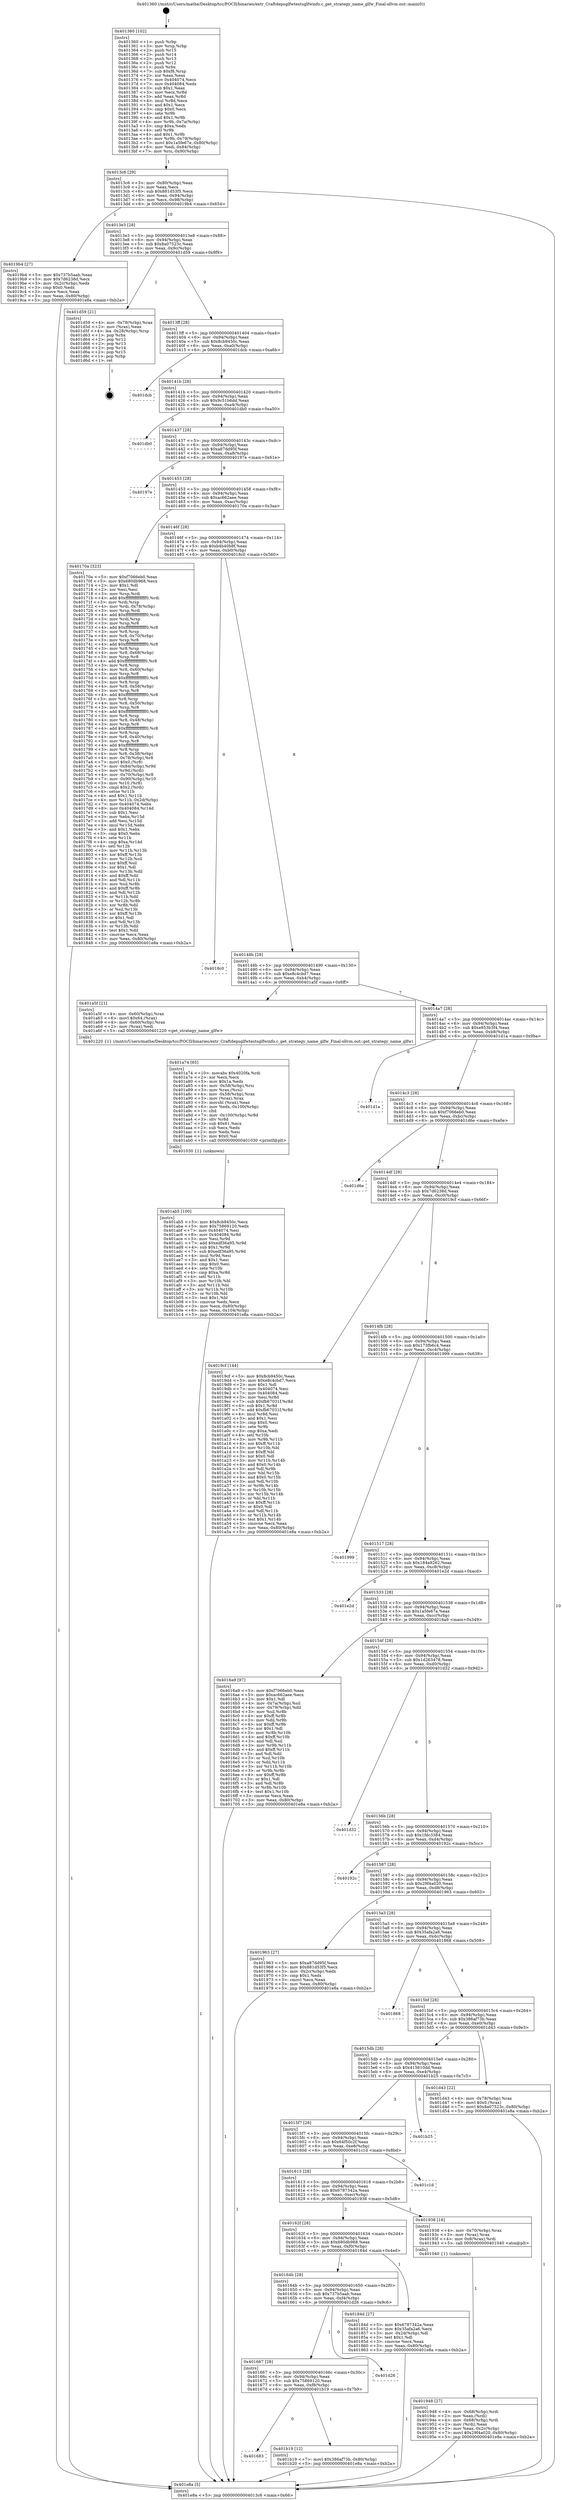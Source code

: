 digraph "0x401360" {
  label = "0x401360 (/mnt/c/Users/mathe/Desktop/tcc/POCII/binaries/extr_Craftdepsglfwtestsglfwinfo.c_get_strategy_name_glfw_Final-ollvm.out::main(0))"
  labelloc = "t"
  node[shape=record]

  Entry [label="",width=0.3,height=0.3,shape=circle,fillcolor=black,style=filled]
  "0x4013c6" [label="{
     0x4013c6 [29]\l
     | [instrs]\l
     &nbsp;&nbsp;0x4013c6 \<+3\>: mov -0x80(%rbp),%eax\l
     &nbsp;&nbsp;0x4013c9 \<+2\>: mov %eax,%ecx\l
     &nbsp;&nbsp;0x4013cb \<+6\>: sub $0x881d53f5,%ecx\l
     &nbsp;&nbsp;0x4013d1 \<+6\>: mov %eax,-0x94(%rbp)\l
     &nbsp;&nbsp;0x4013d7 \<+6\>: mov %ecx,-0x98(%rbp)\l
     &nbsp;&nbsp;0x4013dd \<+6\>: je 00000000004019b4 \<main+0x654\>\l
  }"]
  "0x4019b4" [label="{
     0x4019b4 [27]\l
     | [instrs]\l
     &nbsp;&nbsp;0x4019b4 \<+5\>: mov $0x737b5aab,%eax\l
     &nbsp;&nbsp;0x4019b9 \<+5\>: mov $0x7d6238d,%ecx\l
     &nbsp;&nbsp;0x4019be \<+3\>: mov -0x2c(%rbp),%edx\l
     &nbsp;&nbsp;0x4019c1 \<+3\>: cmp $0x0,%edx\l
     &nbsp;&nbsp;0x4019c4 \<+3\>: cmove %ecx,%eax\l
     &nbsp;&nbsp;0x4019c7 \<+3\>: mov %eax,-0x80(%rbp)\l
     &nbsp;&nbsp;0x4019ca \<+5\>: jmp 0000000000401e8a \<main+0xb2a\>\l
  }"]
  "0x4013e3" [label="{
     0x4013e3 [28]\l
     | [instrs]\l
     &nbsp;&nbsp;0x4013e3 \<+5\>: jmp 00000000004013e8 \<main+0x88\>\l
     &nbsp;&nbsp;0x4013e8 \<+6\>: mov -0x94(%rbp),%eax\l
     &nbsp;&nbsp;0x4013ee \<+5\>: sub $0x8a07523c,%eax\l
     &nbsp;&nbsp;0x4013f3 \<+6\>: mov %eax,-0x9c(%rbp)\l
     &nbsp;&nbsp;0x4013f9 \<+6\>: je 0000000000401d59 \<main+0x9f9\>\l
  }"]
  Exit [label="",width=0.3,height=0.3,shape=circle,fillcolor=black,style=filled,peripheries=2]
  "0x401d59" [label="{
     0x401d59 [21]\l
     | [instrs]\l
     &nbsp;&nbsp;0x401d59 \<+4\>: mov -0x78(%rbp),%rax\l
     &nbsp;&nbsp;0x401d5d \<+2\>: mov (%rax),%eax\l
     &nbsp;&nbsp;0x401d5f \<+4\>: lea -0x28(%rbp),%rsp\l
     &nbsp;&nbsp;0x401d63 \<+1\>: pop %rbx\l
     &nbsp;&nbsp;0x401d64 \<+2\>: pop %r12\l
     &nbsp;&nbsp;0x401d66 \<+2\>: pop %r13\l
     &nbsp;&nbsp;0x401d68 \<+2\>: pop %r14\l
     &nbsp;&nbsp;0x401d6a \<+2\>: pop %r15\l
     &nbsp;&nbsp;0x401d6c \<+1\>: pop %rbp\l
     &nbsp;&nbsp;0x401d6d \<+1\>: ret\l
  }"]
  "0x4013ff" [label="{
     0x4013ff [28]\l
     | [instrs]\l
     &nbsp;&nbsp;0x4013ff \<+5\>: jmp 0000000000401404 \<main+0xa4\>\l
     &nbsp;&nbsp;0x401404 \<+6\>: mov -0x94(%rbp),%eax\l
     &nbsp;&nbsp;0x40140a \<+5\>: sub $0x8cb9450c,%eax\l
     &nbsp;&nbsp;0x40140f \<+6\>: mov %eax,-0xa0(%rbp)\l
     &nbsp;&nbsp;0x401415 \<+6\>: je 0000000000401dcb \<main+0xa6b\>\l
  }"]
  "0x401683" [label="{
     0x401683\l
  }", style=dashed]
  "0x401dcb" [label="{
     0x401dcb\l
  }", style=dashed]
  "0x40141b" [label="{
     0x40141b [28]\l
     | [instrs]\l
     &nbsp;&nbsp;0x40141b \<+5\>: jmp 0000000000401420 \<main+0xc0\>\l
     &nbsp;&nbsp;0x401420 \<+6\>: mov -0x94(%rbp),%eax\l
     &nbsp;&nbsp;0x401426 \<+5\>: sub $0x9c51b6dd,%eax\l
     &nbsp;&nbsp;0x40142b \<+6\>: mov %eax,-0xa4(%rbp)\l
     &nbsp;&nbsp;0x401431 \<+6\>: je 0000000000401db0 \<main+0xa50\>\l
  }"]
  "0x401b19" [label="{
     0x401b19 [12]\l
     | [instrs]\l
     &nbsp;&nbsp;0x401b19 \<+7\>: movl $0x386af73b,-0x80(%rbp)\l
     &nbsp;&nbsp;0x401b20 \<+5\>: jmp 0000000000401e8a \<main+0xb2a\>\l
  }"]
  "0x401db0" [label="{
     0x401db0\l
  }", style=dashed]
  "0x401437" [label="{
     0x401437 [28]\l
     | [instrs]\l
     &nbsp;&nbsp;0x401437 \<+5\>: jmp 000000000040143c \<main+0xdc\>\l
     &nbsp;&nbsp;0x40143c \<+6\>: mov -0x94(%rbp),%eax\l
     &nbsp;&nbsp;0x401442 \<+5\>: sub $0xa87dd95f,%eax\l
     &nbsp;&nbsp;0x401447 \<+6\>: mov %eax,-0xa8(%rbp)\l
     &nbsp;&nbsp;0x40144d \<+6\>: je 000000000040197e \<main+0x61e\>\l
  }"]
  "0x401667" [label="{
     0x401667 [28]\l
     | [instrs]\l
     &nbsp;&nbsp;0x401667 \<+5\>: jmp 000000000040166c \<main+0x30c\>\l
     &nbsp;&nbsp;0x40166c \<+6\>: mov -0x94(%rbp),%eax\l
     &nbsp;&nbsp;0x401672 \<+5\>: sub $0x75869120,%eax\l
     &nbsp;&nbsp;0x401677 \<+6\>: mov %eax,-0xf8(%rbp)\l
     &nbsp;&nbsp;0x40167d \<+6\>: je 0000000000401b19 \<main+0x7b9\>\l
  }"]
  "0x40197e" [label="{
     0x40197e\l
  }", style=dashed]
  "0x401453" [label="{
     0x401453 [28]\l
     | [instrs]\l
     &nbsp;&nbsp;0x401453 \<+5\>: jmp 0000000000401458 \<main+0xf8\>\l
     &nbsp;&nbsp;0x401458 \<+6\>: mov -0x94(%rbp),%eax\l
     &nbsp;&nbsp;0x40145e \<+5\>: sub $0xac662aee,%eax\l
     &nbsp;&nbsp;0x401463 \<+6\>: mov %eax,-0xac(%rbp)\l
     &nbsp;&nbsp;0x401469 \<+6\>: je 000000000040170a \<main+0x3aa\>\l
  }"]
  "0x401d26" [label="{
     0x401d26\l
  }", style=dashed]
  "0x40170a" [label="{
     0x40170a [323]\l
     | [instrs]\l
     &nbsp;&nbsp;0x40170a \<+5\>: mov $0xf7066eb0,%eax\l
     &nbsp;&nbsp;0x40170f \<+5\>: mov $0x680db968,%ecx\l
     &nbsp;&nbsp;0x401714 \<+2\>: mov $0x1,%dl\l
     &nbsp;&nbsp;0x401716 \<+2\>: xor %esi,%esi\l
     &nbsp;&nbsp;0x401718 \<+3\>: mov %rsp,%rdi\l
     &nbsp;&nbsp;0x40171b \<+4\>: add $0xfffffffffffffff0,%rdi\l
     &nbsp;&nbsp;0x40171f \<+3\>: mov %rdi,%rsp\l
     &nbsp;&nbsp;0x401722 \<+4\>: mov %rdi,-0x78(%rbp)\l
     &nbsp;&nbsp;0x401726 \<+3\>: mov %rsp,%rdi\l
     &nbsp;&nbsp;0x401729 \<+4\>: add $0xfffffffffffffff0,%rdi\l
     &nbsp;&nbsp;0x40172d \<+3\>: mov %rdi,%rsp\l
     &nbsp;&nbsp;0x401730 \<+3\>: mov %rsp,%r8\l
     &nbsp;&nbsp;0x401733 \<+4\>: add $0xfffffffffffffff0,%r8\l
     &nbsp;&nbsp;0x401737 \<+3\>: mov %r8,%rsp\l
     &nbsp;&nbsp;0x40173a \<+4\>: mov %r8,-0x70(%rbp)\l
     &nbsp;&nbsp;0x40173e \<+3\>: mov %rsp,%r8\l
     &nbsp;&nbsp;0x401741 \<+4\>: add $0xfffffffffffffff0,%r8\l
     &nbsp;&nbsp;0x401745 \<+3\>: mov %r8,%rsp\l
     &nbsp;&nbsp;0x401748 \<+4\>: mov %r8,-0x68(%rbp)\l
     &nbsp;&nbsp;0x40174c \<+3\>: mov %rsp,%r8\l
     &nbsp;&nbsp;0x40174f \<+4\>: add $0xfffffffffffffff0,%r8\l
     &nbsp;&nbsp;0x401753 \<+3\>: mov %r8,%rsp\l
     &nbsp;&nbsp;0x401756 \<+4\>: mov %r8,-0x60(%rbp)\l
     &nbsp;&nbsp;0x40175a \<+3\>: mov %rsp,%r8\l
     &nbsp;&nbsp;0x40175d \<+4\>: add $0xfffffffffffffff0,%r8\l
     &nbsp;&nbsp;0x401761 \<+3\>: mov %r8,%rsp\l
     &nbsp;&nbsp;0x401764 \<+4\>: mov %r8,-0x58(%rbp)\l
     &nbsp;&nbsp;0x401768 \<+3\>: mov %rsp,%r8\l
     &nbsp;&nbsp;0x40176b \<+4\>: add $0xfffffffffffffff0,%r8\l
     &nbsp;&nbsp;0x40176f \<+3\>: mov %r8,%rsp\l
     &nbsp;&nbsp;0x401772 \<+4\>: mov %r8,-0x50(%rbp)\l
     &nbsp;&nbsp;0x401776 \<+3\>: mov %rsp,%r8\l
     &nbsp;&nbsp;0x401779 \<+4\>: add $0xfffffffffffffff0,%r8\l
     &nbsp;&nbsp;0x40177d \<+3\>: mov %r8,%rsp\l
     &nbsp;&nbsp;0x401780 \<+4\>: mov %r8,-0x48(%rbp)\l
     &nbsp;&nbsp;0x401784 \<+3\>: mov %rsp,%r8\l
     &nbsp;&nbsp;0x401787 \<+4\>: add $0xfffffffffffffff0,%r8\l
     &nbsp;&nbsp;0x40178b \<+3\>: mov %r8,%rsp\l
     &nbsp;&nbsp;0x40178e \<+4\>: mov %r8,-0x40(%rbp)\l
     &nbsp;&nbsp;0x401792 \<+3\>: mov %rsp,%r8\l
     &nbsp;&nbsp;0x401795 \<+4\>: add $0xfffffffffffffff0,%r8\l
     &nbsp;&nbsp;0x401799 \<+3\>: mov %r8,%rsp\l
     &nbsp;&nbsp;0x40179c \<+4\>: mov %r8,-0x38(%rbp)\l
     &nbsp;&nbsp;0x4017a0 \<+4\>: mov -0x78(%rbp),%r8\l
     &nbsp;&nbsp;0x4017a4 \<+7\>: movl $0x0,(%r8)\l
     &nbsp;&nbsp;0x4017ab \<+7\>: mov -0x84(%rbp),%r9d\l
     &nbsp;&nbsp;0x4017b2 \<+3\>: mov %r9d,(%rdi)\l
     &nbsp;&nbsp;0x4017b5 \<+4\>: mov -0x70(%rbp),%r8\l
     &nbsp;&nbsp;0x4017b9 \<+7\>: mov -0x90(%rbp),%r10\l
     &nbsp;&nbsp;0x4017c0 \<+3\>: mov %r10,(%r8)\l
     &nbsp;&nbsp;0x4017c3 \<+3\>: cmpl $0x2,(%rdi)\l
     &nbsp;&nbsp;0x4017c6 \<+4\>: setne %r11b\l
     &nbsp;&nbsp;0x4017ca \<+4\>: and $0x1,%r11b\l
     &nbsp;&nbsp;0x4017ce \<+4\>: mov %r11b,-0x2d(%rbp)\l
     &nbsp;&nbsp;0x4017d2 \<+7\>: mov 0x404074,%ebx\l
     &nbsp;&nbsp;0x4017d9 \<+8\>: mov 0x404084,%r14d\l
     &nbsp;&nbsp;0x4017e1 \<+3\>: sub $0x1,%esi\l
     &nbsp;&nbsp;0x4017e4 \<+3\>: mov %ebx,%r15d\l
     &nbsp;&nbsp;0x4017e7 \<+3\>: add %esi,%r15d\l
     &nbsp;&nbsp;0x4017ea \<+4\>: imul %r15d,%ebx\l
     &nbsp;&nbsp;0x4017ee \<+3\>: and $0x1,%ebx\l
     &nbsp;&nbsp;0x4017f1 \<+3\>: cmp $0x0,%ebx\l
     &nbsp;&nbsp;0x4017f4 \<+4\>: sete %r11b\l
     &nbsp;&nbsp;0x4017f8 \<+4\>: cmp $0xa,%r14d\l
     &nbsp;&nbsp;0x4017fc \<+4\>: setl %r12b\l
     &nbsp;&nbsp;0x401800 \<+3\>: mov %r11b,%r13b\l
     &nbsp;&nbsp;0x401803 \<+4\>: xor $0xff,%r13b\l
     &nbsp;&nbsp;0x401807 \<+3\>: mov %r12b,%sil\l
     &nbsp;&nbsp;0x40180a \<+4\>: xor $0xff,%sil\l
     &nbsp;&nbsp;0x40180e \<+3\>: xor $0x1,%dl\l
     &nbsp;&nbsp;0x401811 \<+3\>: mov %r13b,%dil\l
     &nbsp;&nbsp;0x401814 \<+4\>: and $0xff,%dil\l
     &nbsp;&nbsp;0x401818 \<+3\>: and %dl,%r11b\l
     &nbsp;&nbsp;0x40181b \<+3\>: mov %sil,%r8b\l
     &nbsp;&nbsp;0x40181e \<+4\>: and $0xff,%r8b\l
     &nbsp;&nbsp;0x401822 \<+3\>: and %dl,%r12b\l
     &nbsp;&nbsp;0x401825 \<+3\>: or %r11b,%dil\l
     &nbsp;&nbsp;0x401828 \<+3\>: or %r12b,%r8b\l
     &nbsp;&nbsp;0x40182b \<+3\>: xor %r8b,%dil\l
     &nbsp;&nbsp;0x40182e \<+3\>: or %sil,%r13b\l
     &nbsp;&nbsp;0x401831 \<+4\>: xor $0xff,%r13b\l
     &nbsp;&nbsp;0x401835 \<+3\>: or $0x1,%dl\l
     &nbsp;&nbsp;0x401838 \<+3\>: and %dl,%r13b\l
     &nbsp;&nbsp;0x40183b \<+3\>: or %r13b,%dil\l
     &nbsp;&nbsp;0x40183e \<+4\>: test $0x1,%dil\l
     &nbsp;&nbsp;0x401842 \<+3\>: cmovne %ecx,%eax\l
     &nbsp;&nbsp;0x401845 \<+3\>: mov %eax,-0x80(%rbp)\l
     &nbsp;&nbsp;0x401848 \<+5\>: jmp 0000000000401e8a \<main+0xb2a\>\l
  }"]
  "0x40146f" [label="{
     0x40146f [28]\l
     | [instrs]\l
     &nbsp;&nbsp;0x40146f \<+5\>: jmp 0000000000401474 \<main+0x114\>\l
     &nbsp;&nbsp;0x401474 \<+6\>: mov -0x94(%rbp),%eax\l
     &nbsp;&nbsp;0x40147a \<+5\>: sub $0xb4b40b8f,%eax\l
     &nbsp;&nbsp;0x40147f \<+6\>: mov %eax,-0xb0(%rbp)\l
     &nbsp;&nbsp;0x401485 \<+6\>: je 00000000004018c0 \<main+0x560\>\l
  }"]
  "0x401ab5" [label="{
     0x401ab5 [100]\l
     | [instrs]\l
     &nbsp;&nbsp;0x401ab5 \<+5\>: mov $0x8cb9450c,%ecx\l
     &nbsp;&nbsp;0x401aba \<+5\>: mov $0x75869120,%edx\l
     &nbsp;&nbsp;0x401abf \<+7\>: mov 0x404074,%esi\l
     &nbsp;&nbsp;0x401ac6 \<+8\>: mov 0x404084,%r8d\l
     &nbsp;&nbsp;0x401ace \<+3\>: mov %esi,%r9d\l
     &nbsp;&nbsp;0x401ad1 \<+7\>: add $0xedf36a95,%r9d\l
     &nbsp;&nbsp;0x401ad8 \<+4\>: sub $0x1,%r9d\l
     &nbsp;&nbsp;0x401adc \<+7\>: sub $0xedf36a95,%r9d\l
     &nbsp;&nbsp;0x401ae3 \<+4\>: imul %r9d,%esi\l
     &nbsp;&nbsp;0x401ae7 \<+3\>: and $0x1,%esi\l
     &nbsp;&nbsp;0x401aea \<+3\>: cmp $0x0,%esi\l
     &nbsp;&nbsp;0x401aed \<+4\>: sete %r10b\l
     &nbsp;&nbsp;0x401af1 \<+4\>: cmp $0xa,%r8d\l
     &nbsp;&nbsp;0x401af5 \<+4\>: setl %r11b\l
     &nbsp;&nbsp;0x401af9 \<+3\>: mov %r10b,%bl\l
     &nbsp;&nbsp;0x401afc \<+3\>: and %r11b,%bl\l
     &nbsp;&nbsp;0x401aff \<+3\>: xor %r11b,%r10b\l
     &nbsp;&nbsp;0x401b02 \<+3\>: or %r10b,%bl\l
     &nbsp;&nbsp;0x401b05 \<+3\>: test $0x1,%bl\l
     &nbsp;&nbsp;0x401b08 \<+3\>: cmovne %edx,%ecx\l
     &nbsp;&nbsp;0x401b0b \<+3\>: mov %ecx,-0x80(%rbp)\l
     &nbsp;&nbsp;0x401b0e \<+6\>: mov %eax,-0x104(%rbp)\l
     &nbsp;&nbsp;0x401b14 \<+5\>: jmp 0000000000401e8a \<main+0xb2a\>\l
  }"]
  "0x4018c0" [label="{
     0x4018c0\l
  }", style=dashed]
  "0x40148b" [label="{
     0x40148b [28]\l
     | [instrs]\l
     &nbsp;&nbsp;0x40148b \<+5\>: jmp 0000000000401490 \<main+0x130\>\l
     &nbsp;&nbsp;0x401490 \<+6\>: mov -0x94(%rbp),%eax\l
     &nbsp;&nbsp;0x401496 \<+5\>: sub $0xe8c4cbd7,%eax\l
     &nbsp;&nbsp;0x40149b \<+6\>: mov %eax,-0xb4(%rbp)\l
     &nbsp;&nbsp;0x4014a1 \<+6\>: je 0000000000401a5f \<main+0x6ff\>\l
  }"]
  "0x401a74" [label="{
     0x401a74 [65]\l
     | [instrs]\l
     &nbsp;&nbsp;0x401a74 \<+10\>: movabs $0x4020fa,%rdi\l
     &nbsp;&nbsp;0x401a7e \<+2\>: xor %ecx,%ecx\l
     &nbsp;&nbsp;0x401a80 \<+5\>: mov $0x1a,%edx\l
     &nbsp;&nbsp;0x401a85 \<+4\>: mov -0x58(%rbp),%rsi\l
     &nbsp;&nbsp;0x401a89 \<+3\>: mov %rax,(%rsi)\l
     &nbsp;&nbsp;0x401a8c \<+4\>: mov -0x58(%rbp),%rax\l
     &nbsp;&nbsp;0x401a90 \<+3\>: mov (%rax),%rax\l
     &nbsp;&nbsp;0x401a93 \<+3\>: movsbl (%rax),%eax\l
     &nbsp;&nbsp;0x401a96 \<+6\>: mov %edx,-0x100(%rbp)\l
     &nbsp;&nbsp;0x401a9c \<+1\>: cltd\l
     &nbsp;&nbsp;0x401a9d \<+7\>: mov -0x100(%rbp),%r8d\l
     &nbsp;&nbsp;0x401aa4 \<+3\>: idiv %r8d\l
     &nbsp;&nbsp;0x401aa7 \<+3\>: sub $0x61,%ecx\l
     &nbsp;&nbsp;0x401aaa \<+2\>: sub %ecx,%edx\l
     &nbsp;&nbsp;0x401aac \<+2\>: mov %edx,%esi\l
     &nbsp;&nbsp;0x401aae \<+2\>: mov $0x0,%al\l
     &nbsp;&nbsp;0x401ab0 \<+5\>: call 0000000000401030 \<printf@plt\>\l
     | [calls]\l
     &nbsp;&nbsp;0x401030 \{1\} (unknown)\l
  }"]
  "0x401a5f" [label="{
     0x401a5f [21]\l
     | [instrs]\l
     &nbsp;&nbsp;0x401a5f \<+4\>: mov -0x60(%rbp),%rax\l
     &nbsp;&nbsp;0x401a63 \<+6\>: movl $0x64,(%rax)\l
     &nbsp;&nbsp;0x401a69 \<+4\>: mov -0x60(%rbp),%rax\l
     &nbsp;&nbsp;0x401a6d \<+2\>: mov (%rax),%edi\l
     &nbsp;&nbsp;0x401a6f \<+5\>: call 0000000000401220 \<get_strategy_name_glfw\>\l
     | [calls]\l
     &nbsp;&nbsp;0x401220 \{1\} (/mnt/c/Users/mathe/Desktop/tcc/POCII/binaries/extr_Craftdepsglfwtestsglfwinfo.c_get_strategy_name_glfw_Final-ollvm.out::get_strategy_name_glfw)\l
  }"]
  "0x4014a7" [label="{
     0x4014a7 [28]\l
     | [instrs]\l
     &nbsp;&nbsp;0x4014a7 \<+5\>: jmp 00000000004014ac \<main+0x14c\>\l
     &nbsp;&nbsp;0x4014ac \<+6\>: mov -0x94(%rbp),%eax\l
     &nbsp;&nbsp;0x4014b2 \<+5\>: sub $0xe953b3f4,%eax\l
     &nbsp;&nbsp;0x4014b7 \<+6\>: mov %eax,-0xb8(%rbp)\l
     &nbsp;&nbsp;0x4014bd \<+6\>: je 0000000000401d1a \<main+0x9ba\>\l
  }"]
  "0x401948" [label="{
     0x401948 [27]\l
     | [instrs]\l
     &nbsp;&nbsp;0x401948 \<+4\>: mov -0x68(%rbp),%rdi\l
     &nbsp;&nbsp;0x40194c \<+2\>: mov %eax,(%rdi)\l
     &nbsp;&nbsp;0x40194e \<+4\>: mov -0x68(%rbp),%rdi\l
     &nbsp;&nbsp;0x401952 \<+2\>: mov (%rdi),%eax\l
     &nbsp;&nbsp;0x401954 \<+3\>: mov %eax,-0x2c(%rbp)\l
     &nbsp;&nbsp;0x401957 \<+7\>: movl $0x29f4a020,-0x80(%rbp)\l
     &nbsp;&nbsp;0x40195e \<+5\>: jmp 0000000000401e8a \<main+0xb2a\>\l
  }"]
  "0x401d1a" [label="{
     0x401d1a\l
  }", style=dashed]
  "0x4014c3" [label="{
     0x4014c3 [28]\l
     | [instrs]\l
     &nbsp;&nbsp;0x4014c3 \<+5\>: jmp 00000000004014c8 \<main+0x168\>\l
     &nbsp;&nbsp;0x4014c8 \<+6\>: mov -0x94(%rbp),%eax\l
     &nbsp;&nbsp;0x4014ce \<+5\>: sub $0xf7066eb0,%eax\l
     &nbsp;&nbsp;0x4014d3 \<+6\>: mov %eax,-0xbc(%rbp)\l
     &nbsp;&nbsp;0x4014d9 \<+6\>: je 0000000000401d6e \<main+0xa0e\>\l
  }"]
  "0x40164b" [label="{
     0x40164b [28]\l
     | [instrs]\l
     &nbsp;&nbsp;0x40164b \<+5\>: jmp 0000000000401650 \<main+0x2f0\>\l
     &nbsp;&nbsp;0x401650 \<+6\>: mov -0x94(%rbp),%eax\l
     &nbsp;&nbsp;0x401656 \<+5\>: sub $0x737b5aab,%eax\l
     &nbsp;&nbsp;0x40165b \<+6\>: mov %eax,-0xf4(%rbp)\l
     &nbsp;&nbsp;0x401661 \<+6\>: je 0000000000401d26 \<main+0x9c6\>\l
  }"]
  "0x401d6e" [label="{
     0x401d6e\l
  }", style=dashed]
  "0x4014df" [label="{
     0x4014df [28]\l
     | [instrs]\l
     &nbsp;&nbsp;0x4014df \<+5\>: jmp 00000000004014e4 \<main+0x184\>\l
     &nbsp;&nbsp;0x4014e4 \<+6\>: mov -0x94(%rbp),%eax\l
     &nbsp;&nbsp;0x4014ea \<+5\>: sub $0x7d6238d,%eax\l
     &nbsp;&nbsp;0x4014ef \<+6\>: mov %eax,-0xc0(%rbp)\l
     &nbsp;&nbsp;0x4014f5 \<+6\>: je 00000000004019cf \<main+0x66f\>\l
  }"]
  "0x40184d" [label="{
     0x40184d [27]\l
     | [instrs]\l
     &nbsp;&nbsp;0x40184d \<+5\>: mov $0x6787342a,%eax\l
     &nbsp;&nbsp;0x401852 \<+5\>: mov $0x35afa2a6,%ecx\l
     &nbsp;&nbsp;0x401857 \<+3\>: mov -0x2d(%rbp),%dl\l
     &nbsp;&nbsp;0x40185a \<+3\>: test $0x1,%dl\l
     &nbsp;&nbsp;0x40185d \<+3\>: cmovne %ecx,%eax\l
     &nbsp;&nbsp;0x401860 \<+3\>: mov %eax,-0x80(%rbp)\l
     &nbsp;&nbsp;0x401863 \<+5\>: jmp 0000000000401e8a \<main+0xb2a\>\l
  }"]
  "0x4019cf" [label="{
     0x4019cf [144]\l
     | [instrs]\l
     &nbsp;&nbsp;0x4019cf \<+5\>: mov $0x8cb9450c,%eax\l
     &nbsp;&nbsp;0x4019d4 \<+5\>: mov $0xe8c4cbd7,%ecx\l
     &nbsp;&nbsp;0x4019d9 \<+2\>: mov $0x1,%dl\l
     &nbsp;&nbsp;0x4019db \<+7\>: mov 0x404074,%esi\l
     &nbsp;&nbsp;0x4019e2 \<+7\>: mov 0x404084,%edi\l
     &nbsp;&nbsp;0x4019e9 \<+3\>: mov %esi,%r8d\l
     &nbsp;&nbsp;0x4019ec \<+7\>: sub $0xfb67031f,%r8d\l
     &nbsp;&nbsp;0x4019f3 \<+4\>: sub $0x1,%r8d\l
     &nbsp;&nbsp;0x4019f7 \<+7\>: add $0xfb67031f,%r8d\l
     &nbsp;&nbsp;0x4019fe \<+4\>: imul %r8d,%esi\l
     &nbsp;&nbsp;0x401a02 \<+3\>: and $0x1,%esi\l
     &nbsp;&nbsp;0x401a05 \<+3\>: cmp $0x0,%esi\l
     &nbsp;&nbsp;0x401a08 \<+4\>: sete %r9b\l
     &nbsp;&nbsp;0x401a0c \<+3\>: cmp $0xa,%edi\l
     &nbsp;&nbsp;0x401a0f \<+4\>: setl %r10b\l
     &nbsp;&nbsp;0x401a13 \<+3\>: mov %r9b,%r11b\l
     &nbsp;&nbsp;0x401a16 \<+4\>: xor $0xff,%r11b\l
     &nbsp;&nbsp;0x401a1a \<+3\>: mov %r10b,%bl\l
     &nbsp;&nbsp;0x401a1d \<+3\>: xor $0xff,%bl\l
     &nbsp;&nbsp;0x401a20 \<+3\>: xor $0x0,%dl\l
     &nbsp;&nbsp;0x401a23 \<+3\>: mov %r11b,%r14b\l
     &nbsp;&nbsp;0x401a26 \<+4\>: and $0x0,%r14b\l
     &nbsp;&nbsp;0x401a2a \<+3\>: and %dl,%r9b\l
     &nbsp;&nbsp;0x401a2d \<+3\>: mov %bl,%r15b\l
     &nbsp;&nbsp;0x401a30 \<+4\>: and $0x0,%r15b\l
     &nbsp;&nbsp;0x401a34 \<+3\>: and %dl,%r10b\l
     &nbsp;&nbsp;0x401a37 \<+3\>: or %r9b,%r14b\l
     &nbsp;&nbsp;0x401a3a \<+3\>: or %r10b,%r15b\l
     &nbsp;&nbsp;0x401a3d \<+3\>: xor %r15b,%r14b\l
     &nbsp;&nbsp;0x401a40 \<+3\>: or %bl,%r11b\l
     &nbsp;&nbsp;0x401a43 \<+4\>: xor $0xff,%r11b\l
     &nbsp;&nbsp;0x401a47 \<+3\>: or $0x0,%dl\l
     &nbsp;&nbsp;0x401a4a \<+3\>: and %dl,%r11b\l
     &nbsp;&nbsp;0x401a4d \<+3\>: or %r11b,%r14b\l
     &nbsp;&nbsp;0x401a50 \<+4\>: test $0x1,%r14b\l
     &nbsp;&nbsp;0x401a54 \<+3\>: cmovne %ecx,%eax\l
     &nbsp;&nbsp;0x401a57 \<+3\>: mov %eax,-0x80(%rbp)\l
     &nbsp;&nbsp;0x401a5a \<+5\>: jmp 0000000000401e8a \<main+0xb2a\>\l
  }"]
  "0x4014fb" [label="{
     0x4014fb [28]\l
     | [instrs]\l
     &nbsp;&nbsp;0x4014fb \<+5\>: jmp 0000000000401500 \<main+0x1a0\>\l
     &nbsp;&nbsp;0x401500 \<+6\>: mov -0x94(%rbp),%eax\l
     &nbsp;&nbsp;0x401506 \<+5\>: sub $0x173fb6c4,%eax\l
     &nbsp;&nbsp;0x40150b \<+6\>: mov %eax,-0xc4(%rbp)\l
     &nbsp;&nbsp;0x401511 \<+6\>: je 0000000000401999 \<main+0x639\>\l
  }"]
  "0x40162f" [label="{
     0x40162f [28]\l
     | [instrs]\l
     &nbsp;&nbsp;0x40162f \<+5\>: jmp 0000000000401634 \<main+0x2d4\>\l
     &nbsp;&nbsp;0x401634 \<+6\>: mov -0x94(%rbp),%eax\l
     &nbsp;&nbsp;0x40163a \<+5\>: sub $0x680db968,%eax\l
     &nbsp;&nbsp;0x40163f \<+6\>: mov %eax,-0xf0(%rbp)\l
     &nbsp;&nbsp;0x401645 \<+6\>: je 000000000040184d \<main+0x4ed\>\l
  }"]
  "0x401999" [label="{
     0x401999\l
  }", style=dashed]
  "0x401517" [label="{
     0x401517 [28]\l
     | [instrs]\l
     &nbsp;&nbsp;0x401517 \<+5\>: jmp 000000000040151c \<main+0x1bc\>\l
     &nbsp;&nbsp;0x40151c \<+6\>: mov -0x94(%rbp),%eax\l
     &nbsp;&nbsp;0x401522 \<+5\>: sub $0x184a9262,%eax\l
     &nbsp;&nbsp;0x401527 \<+6\>: mov %eax,-0xc8(%rbp)\l
     &nbsp;&nbsp;0x40152d \<+6\>: je 0000000000401e2d \<main+0xacd\>\l
  }"]
  "0x401938" [label="{
     0x401938 [16]\l
     | [instrs]\l
     &nbsp;&nbsp;0x401938 \<+4\>: mov -0x70(%rbp),%rax\l
     &nbsp;&nbsp;0x40193c \<+3\>: mov (%rax),%rax\l
     &nbsp;&nbsp;0x40193f \<+4\>: mov 0x8(%rax),%rdi\l
     &nbsp;&nbsp;0x401943 \<+5\>: call 0000000000401040 \<atoi@plt\>\l
     | [calls]\l
     &nbsp;&nbsp;0x401040 \{1\} (unknown)\l
  }"]
  "0x401e2d" [label="{
     0x401e2d\l
  }", style=dashed]
  "0x401533" [label="{
     0x401533 [28]\l
     | [instrs]\l
     &nbsp;&nbsp;0x401533 \<+5\>: jmp 0000000000401538 \<main+0x1d8\>\l
     &nbsp;&nbsp;0x401538 \<+6\>: mov -0x94(%rbp),%eax\l
     &nbsp;&nbsp;0x40153e \<+5\>: sub $0x1a5fe67e,%eax\l
     &nbsp;&nbsp;0x401543 \<+6\>: mov %eax,-0xcc(%rbp)\l
     &nbsp;&nbsp;0x401549 \<+6\>: je 00000000004016a9 \<main+0x349\>\l
  }"]
  "0x401613" [label="{
     0x401613 [28]\l
     | [instrs]\l
     &nbsp;&nbsp;0x401613 \<+5\>: jmp 0000000000401618 \<main+0x2b8\>\l
     &nbsp;&nbsp;0x401618 \<+6\>: mov -0x94(%rbp),%eax\l
     &nbsp;&nbsp;0x40161e \<+5\>: sub $0x6787342a,%eax\l
     &nbsp;&nbsp;0x401623 \<+6\>: mov %eax,-0xec(%rbp)\l
     &nbsp;&nbsp;0x401629 \<+6\>: je 0000000000401938 \<main+0x5d8\>\l
  }"]
  "0x4016a9" [label="{
     0x4016a9 [97]\l
     | [instrs]\l
     &nbsp;&nbsp;0x4016a9 \<+5\>: mov $0xf7066eb0,%eax\l
     &nbsp;&nbsp;0x4016ae \<+5\>: mov $0xac662aee,%ecx\l
     &nbsp;&nbsp;0x4016b3 \<+2\>: mov $0x1,%dl\l
     &nbsp;&nbsp;0x4016b5 \<+4\>: mov -0x7a(%rbp),%sil\l
     &nbsp;&nbsp;0x4016b9 \<+4\>: mov -0x79(%rbp),%dil\l
     &nbsp;&nbsp;0x4016bd \<+3\>: mov %sil,%r8b\l
     &nbsp;&nbsp;0x4016c0 \<+4\>: xor $0xff,%r8b\l
     &nbsp;&nbsp;0x4016c4 \<+3\>: mov %dil,%r9b\l
     &nbsp;&nbsp;0x4016c7 \<+4\>: xor $0xff,%r9b\l
     &nbsp;&nbsp;0x4016cb \<+3\>: xor $0x1,%dl\l
     &nbsp;&nbsp;0x4016ce \<+3\>: mov %r8b,%r10b\l
     &nbsp;&nbsp;0x4016d1 \<+4\>: and $0xff,%r10b\l
     &nbsp;&nbsp;0x4016d5 \<+3\>: and %dl,%sil\l
     &nbsp;&nbsp;0x4016d8 \<+3\>: mov %r9b,%r11b\l
     &nbsp;&nbsp;0x4016db \<+4\>: and $0xff,%r11b\l
     &nbsp;&nbsp;0x4016df \<+3\>: and %dl,%dil\l
     &nbsp;&nbsp;0x4016e2 \<+3\>: or %sil,%r10b\l
     &nbsp;&nbsp;0x4016e5 \<+3\>: or %dil,%r11b\l
     &nbsp;&nbsp;0x4016e8 \<+3\>: xor %r11b,%r10b\l
     &nbsp;&nbsp;0x4016eb \<+3\>: or %r9b,%r8b\l
     &nbsp;&nbsp;0x4016ee \<+4\>: xor $0xff,%r8b\l
     &nbsp;&nbsp;0x4016f2 \<+3\>: or $0x1,%dl\l
     &nbsp;&nbsp;0x4016f5 \<+3\>: and %dl,%r8b\l
     &nbsp;&nbsp;0x4016f8 \<+3\>: or %r8b,%r10b\l
     &nbsp;&nbsp;0x4016fb \<+4\>: test $0x1,%r10b\l
     &nbsp;&nbsp;0x4016ff \<+3\>: cmovne %ecx,%eax\l
     &nbsp;&nbsp;0x401702 \<+3\>: mov %eax,-0x80(%rbp)\l
     &nbsp;&nbsp;0x401705 \<+5\>: jmp 0000000000401e8a \<main+0xb2a\>\l
  }"]
  "0x40154f" [label="{
     0x40154f [28]\l
     | [instrs]\l
     &nbsp;&nbsp;0x40154f \<+5\>: jmp 0000000000401554 \<main+0x1f4\>\l
     &nbsp;&nbsp;0x401554 \<+6\>: mov -0x94(%rbp),%eax\l
     &nbsp;&nbsp;0x40155a \<+5\>: sub $0x1d263478,%eax\l
     &nbsp;&nbsp;0x40155f \<+6\>: mov %eax,-0xd0(%rbp)\l
     &nbsp;&nbsp;0x401565 \<+6\>: je 0000000000401d32 \<main+0x9d2\>\l
  }"]
  "0x401e8a" [label="{
     0x401e8a [5]\l
     | [instrs]\l
     &nbsp;&nbsp;0x401e8a \<+5\>: jmp 00000000004013c6 \<main+0x66\>\l
  }"]
  "0x401360" [label="{
     0x401360 [102]\l
     | [instrs]\l
     &nbsp;&nbsp;0x401360 \<+1\>: push %rbp\l
     &nbsp;&nbsp;0x401361 \<+3\>: mov %rsp,%rbp\l
     &nbsp;&nbsp;0x401364 \<+2\>: push %r15\l
     &nbsp;&nbsp;0x401366 \<+2\>: push %r14\l
     &nbsp;&nbsp;0x401368 \<+2\>: push %r13\l
     &nbsp;&nbsp;0x40136a \<+2\>: push %r12\l
     &nbsp;&nbsp;0x40136c \<+1\>: push %rbx\l
     &nbsp;&nbsp;0x40136d \<+7\>: sub $0xf8,%rsp\l
     &nbsp;&nbsp;0x401374 \<+2\>: xor %eax,%eax\l
     &nbsp;&nbsp;0x401376 \<+7\>: mov 0x404074,%ecx\l
     &nbsp;&nbsp;0x40137d \<+7\>: mov 0x404084,%edx\l
     &nbsp;&nbsp;0x401384 \<+3\>: sub $0x1,%eax\l
     &nbsp;&nbsp;0x401387 \<+3\>: mov %ecx,%r8d\l
     &nbsp;&nbsp;0x40138a \<+3\>: add %eax,%r8d\l
     &nbsp;&nbsp;0x40138d \<+4\>: imul %r8d,%ecx\l
     &nbsp;&nbsp;0x401391 \<+3\>: and $0x1,%ecx\l
     &nbsp;&nbsp;0x401394 \<+3\>: cmp $0x0,%ecx\l
     &nbsp;&nbsp;0x401397 \<+4\>: sete %r9b\l
     &nbsp;&nbsp;0x40139b \<+4\>: and $0x1,%r9b\l
     &nbsp;&nbsp;0x40139f \<+4\>: mov %r9b,-0x7a(%rbp)\l
     &nbsp;&nbsp;0x4013a3 \<+3\>: cmp $0xa,%edx\l
     &nbsp;&nbsp;0x4013a6 \<+4\>: setl %r9b\l
     &nbsp;&nbsp;0x4013aa \<+4\>: and $0x1,%r9b\l
     &nbsp;&nbsp;0x4013ae \<+4\>: mov %r9b,-0x79(%rbp)\l
     &nbsp;&nbsp;0x4013b2 \<+7\>: movl $0x1a5fe67e,-0x80(%rbp)\l
     &nbsp;&nbsp;0x4013b9 \<+6\>: mov %edi,-0x84(%rbp)\l
     &nbsp;&nbsp;0x4013bf \<+7\>: mov %rsi,-0x90(%rbp)\l
  }"]
  "0x401c1d" [label="{
     0x401c1d\l
  }", style=dashed]
  "0x4015f7" [label="{
     0x4015f7 [28]\l
     | [instrs]\l
     &nbsp;&nbsp;0x4015f7 \<+5\>: jmp 00000000004015fc \<main+0x29c\>\l
     &nbsp;&nbsp;0x4015fc \<+6\>: mov -0x94(%rbp),%eax\l
     &nbsp;&nbsp;0x401602 \<+5\>: sub $0x64f50c2f,%eax\l
     &nbsp;&nbsp;0x401607 \<+6\>: mov %eax,-0xe8(%rbp)\l
     &nbsp;&nbsp;0x40160d \<+6\>: je 0000000000401c1d \<main+0x8bd\>\l
  }"]
  "0x401d32" [label="{
     0x401d32\l
  }", style=dashed]
  "0x40156b" [label="{
     0x40156b [28]\l
     | [instrs]\l
     &nbsp;&nbsp;0x40156b \<+5\>: jmp 0000000000401570 \<main+0x210\>\l
     &nbsp;&nbsp;0x401570 \<+6\>: mov -0x94(%rbp),%eax\l
     &nbsp;&nbsp;0x401576 \<+5\>: sub $0x1fdc3384,%eax\l
     &nbsp;&nbsp;0x40157b \<+6\>: mov %eax,-0xd4(%rbp)\l
     &nbsp;&nbsp;0x401581 \<+6\>: je 000000000040192c \<main+0x5cc\>\l
  }"]
  "0x401b25" [label="{
     0x401b25\l
  }", style=dashed]
  "0x40192c" [label="{
     0x40192c\l
  }", style=dashed]
  "0x401587" [label="{
     0x401587 [28]\l
     | [instrs]\l
     &nbsp;&nbsp;0x401587 \<+5\>: jmp 000000000040158c \<main+0x22c\>\l
     &nbsp;&nbsp;0x40158c \<+6\>: mov -0x94(%rbp),%eax\l
     &nbsp;&nbsp;0x401592 \<+5\>: sub $0x29f4a020,%eax\l
     &nbsp;&nbsp;0x401597 \<+6\>: mov %eax,-0xd8(%rbp)\l
     &nbsp;&nbsp;0x40159d \<+6\>: je 0000000000401963 \<main+0x603\>\l
  }"]
  "0x4015db" [label="{
     0x4015db [28]\l
     | [instrs]\l
     &nbsp;&nbsp;0x4015db \<+5\>: jmp 00000000004015e0 \<main+0x280\>\l
     &nbsp;&nbsp;0x4015e0 \<+6\>: mov -0x94(%rbp),%eax\l
     &nbsp;&nbsp;0x4015e6 \<+5\>: sub $0x415610dd,%eax\l
     &nbsp;&nbsp;0x4015eb \<+6\>: mov %eax,-0xe4(%rbp)\l
     &nbsp;&nbsp;0x4015f1 \<+6\>: je 0000000000401b25 \<main+0x7c5\>\l
  }"]
  "0x401963" [label="{
     0x401963 [27]\l
     | [instrs]\l
     &nbsp;&nbsp;0x401963 \<+5\>: mov $0xa87dd95f,%eax\l
     &nbsp;&nbsp;0x401968 \<+5\>: mov $0x881d53f5,%ecx\l
     &nbsp;&nbsp;0x40196d \<+3\>: mov -0x2c(%rbp),%edx\l
     &nbsp;&nbsp;0x401970 \<+3\>: cmp $0x1,%edx\l
     &nbsp;&nbsp;0x401973 \<+3\>: cmovl %ecx,%eax\l
     &nbsp;&nbsp;0x401976 \<+3\>: mov %eax,-0x80(%rbp)\l
     &nbsp;&nbsp;0x401979 \<+5\>: jmp 0000000000401e8a \<main+0xb2a\>\l
  }"]
  "0x4015a3" [label="{
     0x4015a3 [28]\l
     | [instrs]\l
     &nbsp;&nbsp;0x4015a3 \<+5\>: jmp 00000000004015a8 \<main+0x248\>\l
     &nbsp;&nbsp;0x4015a8 \<+6\>: mov -0x94(%rbp),%eax\l
     &nbsp;&nbsp;0x4015ae \<+5\>: sub $0x35afa2a6,%eax\l
     &nbsp;&nbsp;0x4015b3 \<+6\>: mov %eax,-0xdc(%rbp)\l
     &nbsp;&nbsp;0x4015b9 \<+6\>: je 0000000000401868 \<main+0x508\>\l
  }"]
  "0x401d43" [label="{
     0x401d43 [22]\l
     | [instrs]\l
     &nbsp;&nbsp;0x401d43 \<+4\>: mov -0x78(%rbp),%rax\l
     &nbsp;&nbsp;0x401d47 \<+6\>: movl $0x0,(%rax)\l
     &nbsp;&nbsp;0x401d4d \<+7\>: movl $0x8a07523c,-0x80(%rbp)\l
     &nbsp;&nbsp;0x401d54 \<+5\>: jmp 0000000000401e8a \<main+0xb2a\>\l
  }"]
  "0x401868" [label="{
     0x401868\l
  }", style=dashed]
  "0x4015bf" [label="{
     0x4015bf [28]\l
     | [instrs]\l
     &nbsp;&nbsp;0x4015bf \<+5\>: jmp 00000000004015c4 \<main+0x264\>\l
     &nbsp;&nbsp;0x4015c4 \<+6\>: mov -0x94(%rbp),%eax\l
     &nbsp;&nbsp;0x4015ca \<+5\>: sub $0x386af73b,%eax\l
     &nbsp;&nbsp;0x4015cf \<+6\>: mov %eax,-0xe0(%rbp)\l
     &nbsp;&nbsp;0x4015d5 \<+6\>: je 0000000000401d43 \<main+0x9e3\>\l
  }"]
  Entry -> "0x401360" [label=" 1"]
  "0x4013c6" -> "0x4019b4" [label=" 1"]
  "0x4013c6" -> "0x4013e3" [label=" 10"]
  "0x401d59" -> Exit [label=" 1"]
  "0x4013e3" -> "0x401d59" [label=" 1"]
  "0x4013e3" -> "0x4013ff" [label=" 9"]
  "0x401d43" -> "0x401e8a" [label=" 1"]
  "0x4013ff" -> "0x401dcb" [label=" 0"]
  "0x4013ff" -> "0x40141b" [label=" 9"]
  "0x401b19" -> "0x401e8a" [label=" 1"]
  "0x40141b" -> "0x401db0" [label=" 0"]
  "0x40141b" -> "0x401437" [label=" 9"]
  "0x401667" -> "0x401683" [label=" 0"]
  "0x401437" -> "0x40197e" [label=" 0"]
  "0x401437" -> "0x401453" [label=" 9"]
  "0x401667" -> "0x401b19" [label=" 1"]
  "0x401453" -> "0x40170a" [label=" 1"]
  "0x401453" -> "0x40146f" [label=" 8"]
  "0x40164b" -> "0x401667" [label=" 1"]
  "0x40146f" -> "0x4018c0" [label=" 0"]
  "0x40146f" -> "0x40148b" [label=" 8"]
  "0x40164b" -> "0x401d26" [label=" 0"]
  "0x40148b" -> "0x401a5f" [label=" 1"]
  "0x40148b" -> "0x4014a7" [label=" 7"]
  "0x401ab5" -> "0x401e8a" [label=" 1"]
  "0x4014a7" -> "0x401d1a" [label=" 0"]
  "0x4014a7" -> "0x4014c3" [label=" 7"]
  "0x401a74" -> "0x401ab5" [label=" 1"]
  "0x4014c3" -> "0x401d6e" [label=" 0"]
  "0x4014c3" -> "0x4014df" [label=" 7"]
  "0x401a5f" -> "0x401a74" [label=" 1"]
  "0x4014df" -> "0x4019cf" [label=" 1"]
  "0x4014df" -> "0x4014fb" [label=" 6"]
  "0x4019cf" -> "0x401e8a" [label=" 1"]
  "0x4014fb" -> "0x401999" [label=" 0"]
  "0x4014fb" -> "0x401517" [label=" 6"]
  "0x401963" -> "0x401e8a" [label=" 1"]
  "0x401517" -> "0x401e2d" [label=" 0"]
  "0x401517" -> "0x401533" [label=" 6"]
  "0x401948" -> "0x401e8a" [label=" 1"]
  "0x401533" -> "0x4016a9" [label=" 1"]
  "0x401533" -> "0x40154f" [label=" 5"]
  "0x4016a9" -> "0x401e8a" [label=" 1"]
  "0x401360" -> "0x4013c6" [label=" 1"]
  "0x401e8a" -> "0x4013c6" [label=" 10"]
  "0x40184d" -> "0x401e8a" [label=" 1"]
  "0x40170a" -> "0x401e8a" [label=" 1"]
  "0x40162f" -> "0x40164b" [label=" 1"]
  "0x40154f" -> "0x401d32" [label=" 0"]
  "0x40154f" -> "0x40156b" [label=" 5"]
  "0x4019b4" -> "0x401e8a" [label=" 1"]
  "0x40156b" -> "0x40192c" [label=" 0"]
  "0x40156b" -> "0x401587" [label=" 5"]
  "0x401613" -> "0x40162f" [label=" 2"]
  "0x401587" -> "0x401963" [label=" 1"]
  "0x401587" -> "0x4015a3" [label=" 4"]
  "0x401938" -> "0x401948" [label=" 1"]
  "0x4015a3" -> "0x401868" [label=" 0"]
  "0x4015a3" -> "0x4015bf" [label=" 4"]
  "0x4015f7" -> "0x401613" [label=" 3"]
  "0x4015bf" -> "0x401d43" [label=" 1"]
  "0x4015bf" -> "0x4015db" [label=" 3"]
  "0x401613" -> "0x401938" [label=" 1"]
  "0x4015db" -> "0x401b25" [label=" 0"]
  "0x4015db" -> "0x4015f7" [label=" 3"]
  "0x40162f" -> "0x40184d" [label=" 1"]
  "0x4015f7" -> "0x401c1d" [label=" 0"]
}
